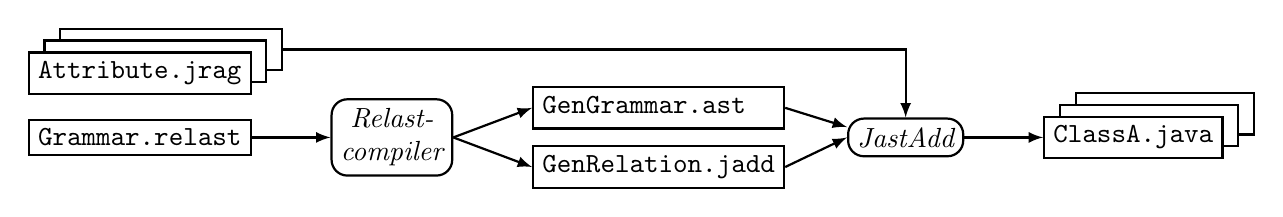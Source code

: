 \begin{tikzpicture}

\pgfdeclarelayer{bg}    % declare background layer
\pgfsetlayers{bg,main}  % set the order of the layers (main is the standard layer)

\tikzstyle{data} = [thick,draw,font=\ttfamily]
\tikzstyle{process} = [thick,draw,font=\itshape,rounded corners=2mm]
\tikzstyle{myarrow} = [-latex,thick]

% Nodes
\node [data] (grammar) at (0,0) {Grammar.relast};
\node [process, right=10mm of grammar, align=center] (relast) {Relast-\\compiler};
\node [data, above right=-4mm and 10mm of relast] (genGrammar) {GenGrammar.ast\phantom{ja}};
\node [data, below right=-4mm and 10mm of relast] (genRelation) {GenRelation.jadd};

% % Attributes below GenRelation
% \node [data, fill=white, below right=4mm and 10mm of relast] (attr) {Attribute.jrag};
% \begin{pgfonlayer}{bg}    % select the background layer
%   \node [data, xshift=4mm] (attr2) at (attr) {\phantom{Attribute.jrag}};
%   \node [data, fill=white, yshift=1.5mm, xshift=2mm] at (attr) {\phantom{Attribute.jrag}};
% \end{pgfonlayer}
% 
% \draw [myarrow] (attr2.east) -- (jastadd.190);

\node [process, right=50mm of relast] (jastadd) {JastAdd};

% % Attributes above JastAdd
% \node [data, fill=white, above=3mm of jastadd] (attr) {Attribute.jrag};
% \begin{pgfonlayer}{bg}    % select the background layer
%   \node [data, xshift=4mm] (attr2) at (attr) {\phantom{Attribute.jrag}};
%   \node [data, fill=white, yshift=1.5mm, xshift=2mm] at (attr) {\phantom{Attribute.jrag}};
% \end{pgfonlayer}
% \draw [myarrow] (attr.south) -- (jastadd.north);

% Attributes above grammar.relast
\node [data, fill=white, above=3mm of grammar] (attr) {Attribute.jrag};
\begin{pgfonlayer}{bg}    % select the background layer
  \node [data, yshift=3mm, xshift=4mm] (attr2) at (attr) {\phantom{Attribute.jrag}};
  \node [data, fill=white, yshift=1.5mm, xshift=2mm] at (attr) {\phantom{Attribute.jrag}};
\end{pgfonlayer}
\draw [myarrow] (attr2.east) -| (jastadd.north);


\node [data, fill=white, right=10mm of jastadd] (java) {ClassA.java};
\begin{pgfonlayer}{bg}    % select the background layer
  \node [data, yshift=3mm, xshift=4mm] at (java) {\phantom{ClassA.java}};
  \node [data, fill=white, yshift=1.5mm, xshift=2mm] at (java) {\phantom{ClassA.java}};
\end{pgfonlayer}

\draw [myarrow] (grammar.east) -- (relast.west);
\draw [myarrow] (relast.east) -- (genGrammar.west);
\draw [myarrow] (relast.east) -- (genRelation.west);

\draw [myarrow] (genGrammar.east) -- (jastadd.170);
\draw [myarrow] (genRelation.east) -- (jastadd.west);

\draw [myarrow] (jastadd.east) -- (java.west);

\end{tikzpicture}